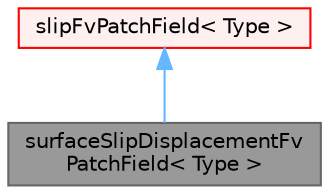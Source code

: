 digraph "surfaceSlipDisplacementFvPatchField&lt; Type &gt;"
{
 // LATEX_PDF_SIZE
  bgcolor="transparent";
  edge [fontname=Helvetica,fontsize=10,labelfontname=Helvetica,labelfontsize=10];
  node [fontname=Helvetica,fontsize=10,shape=box,height=0.2,width=0.4];
  Node1 [id="Node000001",label="surfaceSlipDisplacementFv\lPatchField\< Type \>",height=0.2,width=0.4,color="gray40", fillcolor="grey60", style="filled", fontcolor="black",tooltip="fvPatchField corresponding to surfaceSlipDisplacementPointPatchField. Is just a slip type since all h..."];
  Node2 -> Node1 [id="edge1_Node000001_Node000002",dir="back",color="steelblue1",style="solid",tooltip=" "];
  Node2 [id="Node000002",label="slipFvPatchField\< Type \>",height=0.2,width=0.4,color="red", fillcolor="#FFF0F0", style="filled",URL="$classFoam_1_1slipFvPatchField.html",tooltip="This boundary condition provides a slip constraint."];
}
